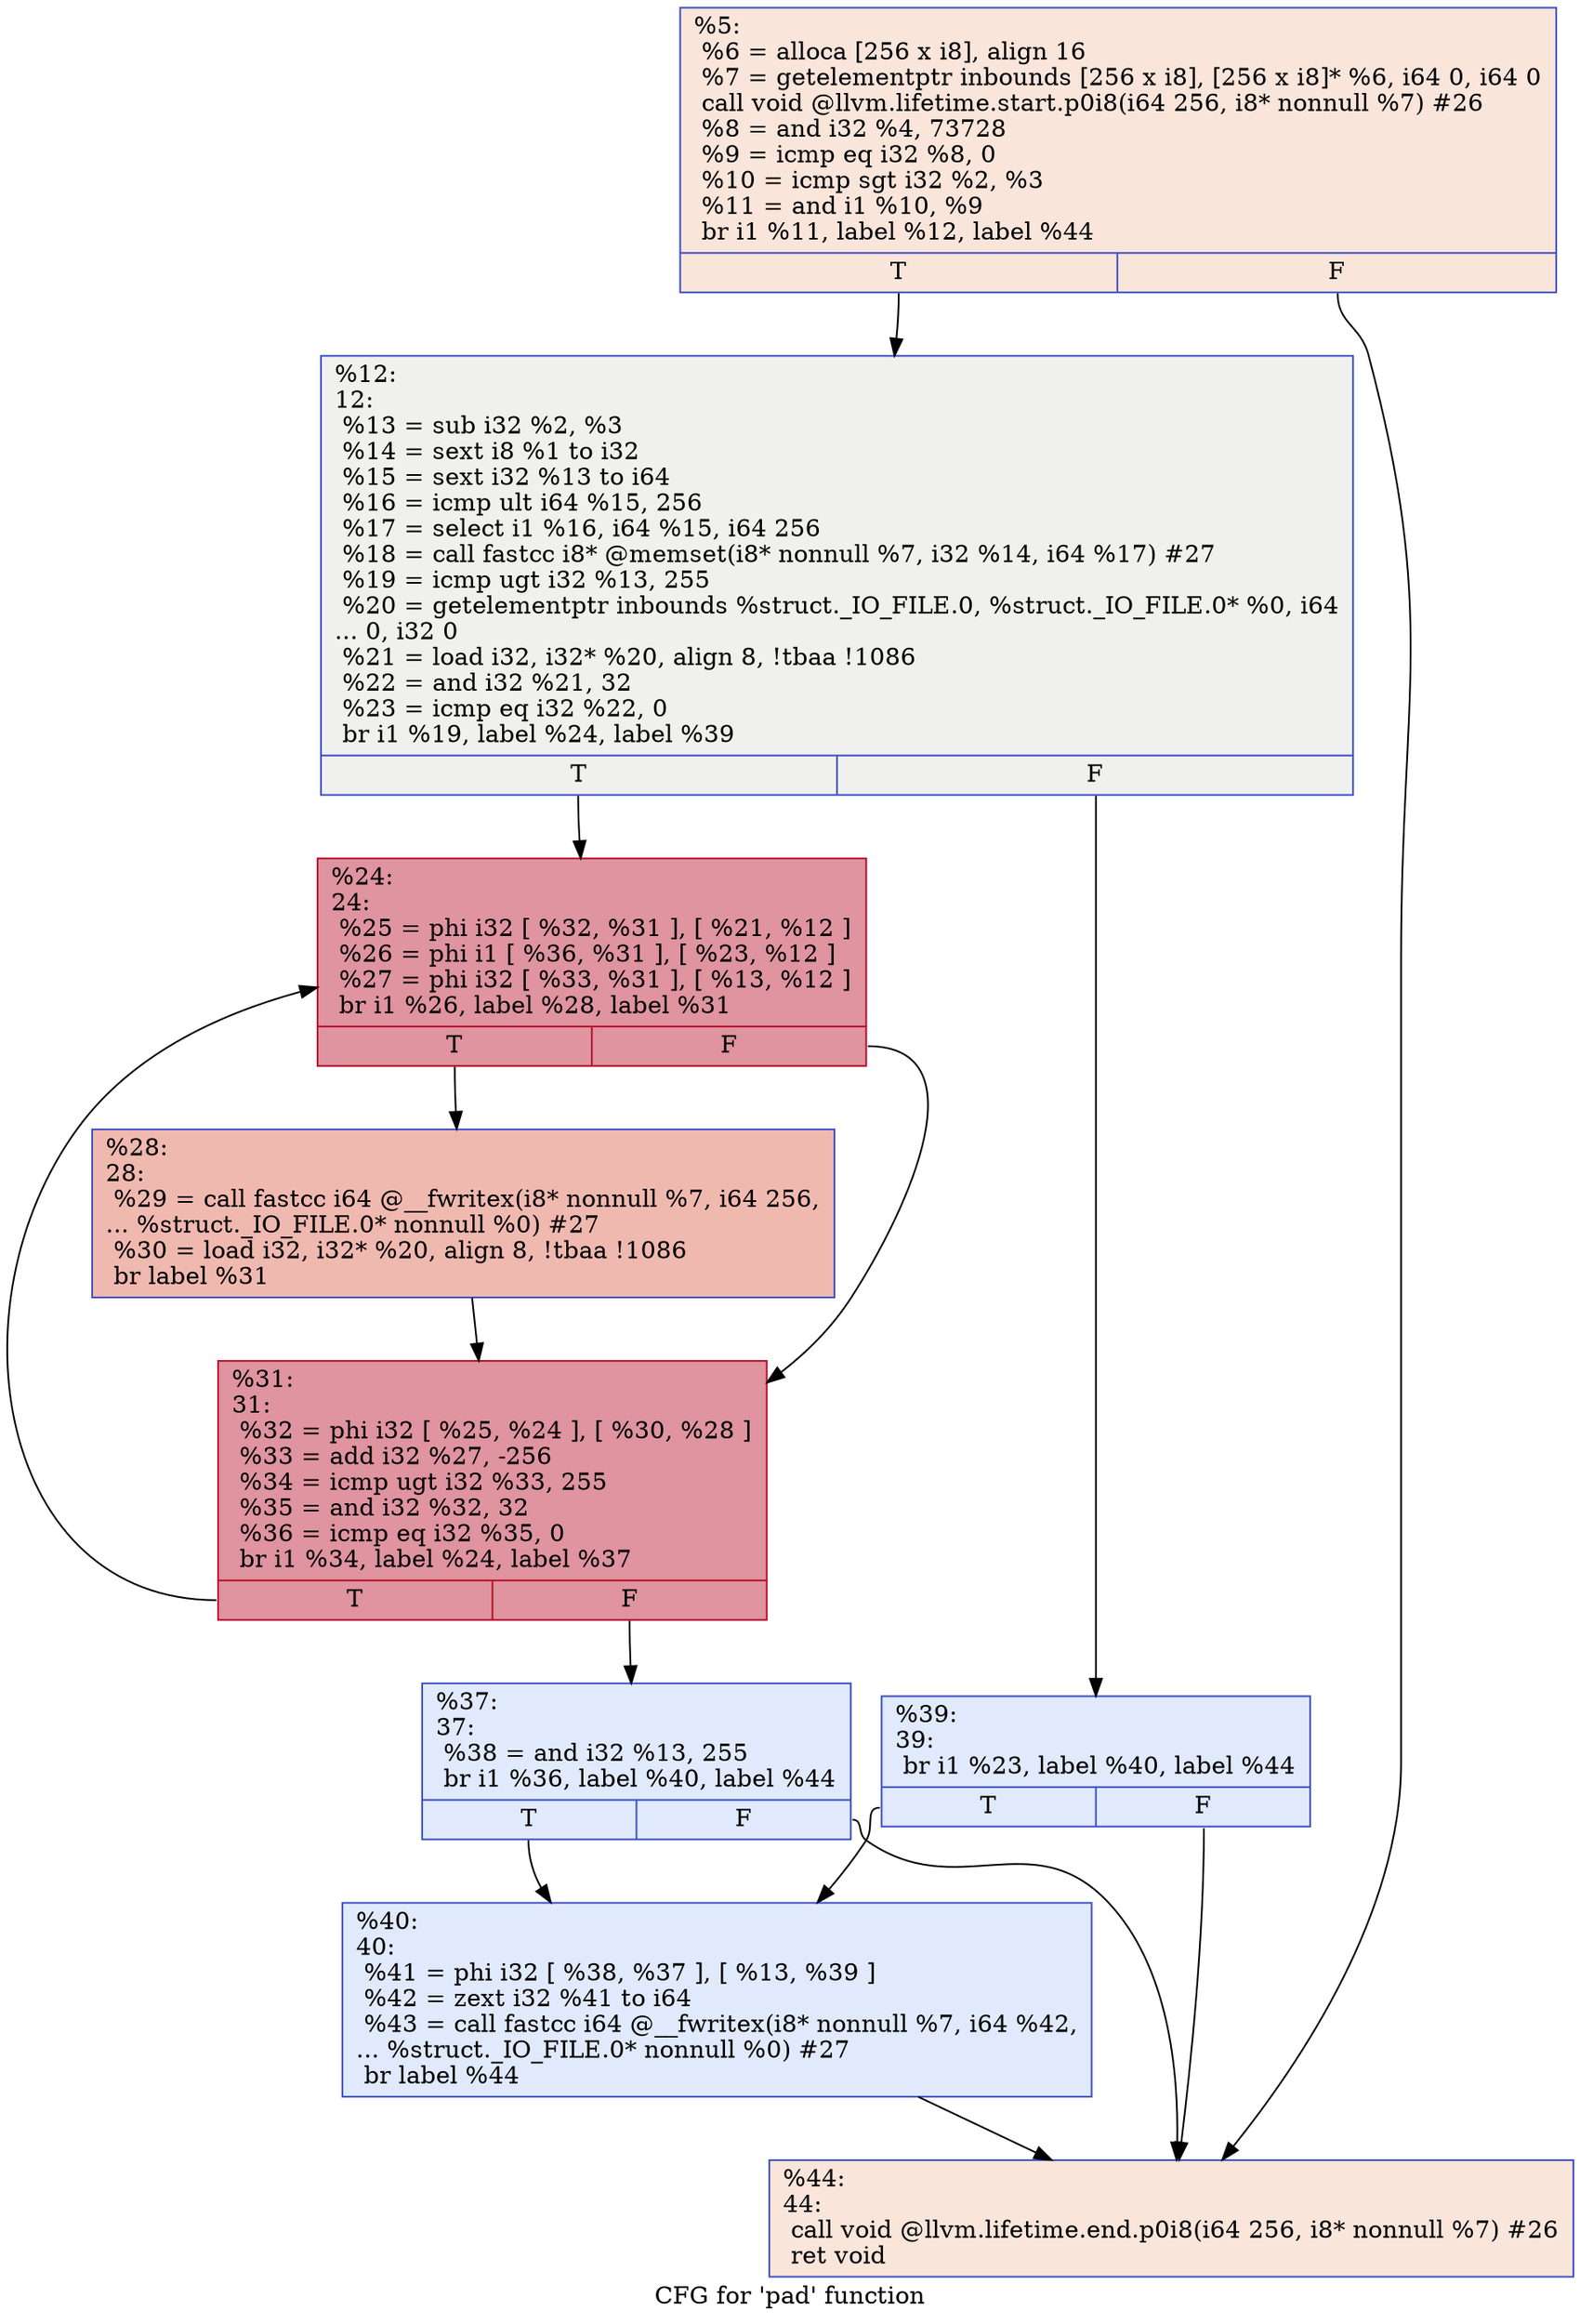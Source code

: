digraph "CFG for 'pad' function" {
	label="CFG for 'pad' function";

	Node0x16b2710 [shape=record,color="#3d50c3ff", style=filled, fillcolor="#f4c5ad70",label="{%5:\l  %6 = alloca [256 x i8], align 16\l  %7 = getelementptr inbounds [256 x i8], [256 x i8]* %6, i64 0, i64 0\l  call void @llvm.lifetime.start.p0i8(i64 256, i8* nonnull %7) #26\l  %8 = and i32 %4, 73728\l  %9 = icmp eq i32 %8, 0\l  %10 = icmp sgt i32 %2, %3\l  %11 = and i1 %10, %9\l  br i1 %11, label %12, label %44\l|{<s0>T|<s1>F}}"];
	Node0x16b2710:s0 -> Node0x16b2760;
	Node0x16b2710:s1 -> Node0x16b2990;
	Node0x16b2760 [shape=record,color="#3d50c3ff", style=filled, fillcolor="#dedcdb70",label="{%12:\l12:                                               \l  %13 = sub i32 %2, %3\l  %14 = sext i8 %1 to i32\l  %15 = sext i32 %13 to i64\l  %16 = icmp ult i64 %15, 256\l  %17 = select i1 %16, i64 %15, i64 256\l  %18 = call fastcc i8* @memset(i8* nonnull %7, i32 %14, i64 %17) #27\l  %19 = icmp ugt i32 %13, 255\l  %20 = getelementptr inbounds %struct._IO_FILE.0, %struct._IO_FILE.0* %0, i64\l... 0, i32 0\l  %21 = load i32, i32* %20, align 8, !tbaa !1086\l  %22 = and i32 %21, 32\l  %23 = icmp eq i32 %22, 0\l  br i1 %19, label %24, label %39\l|{<s0>T|<s1>F}}"];
	Node0x16b2760:s0 -> Node0x16b27b0;
	Node0x16b2760:s1 -> Node0x16b28f0;
	Node0x16b27b0 [shape=record,color="#b70d28ff", style=filled, fillcolor="#b70d2870",label="{%24:\l24:                                               \l  %25 = phi i32 [ %32, %31 ], [ %21, %12 ]\l  %26 = phi i1 [ %36, %31 ], [ %23, %12 ]\l  %27 = phi i32 [ %33, %31 ], [ %13, %12 ]\l  br i1 %26, label %28, label %31\l|{<s0>T|<s1>F}}"];
	Node0x16b27b0:s0 -> Node0x16b2800;
	Node0x16b27b0:s1 -> Node0x16b2850;
	Node0x16b2800 [shape=record,color="#3d50c3ff", style=filled, fillcolor="#de614d70",label="{%28:\l28:                                               \l  %29 = call fastcc i64 @__fwritex(i8* nonnull %7, i64 256,\l... %struct._IO_FILE.0* nonnull %0) #27\l  %30 = load i32, i32* %20, align 8, !tbaa !1086\l  br label %31\l}"];
	Node0x16b2800 -> Node0x16b2850;
	Node0x16b2850 [shape=record,color="#b70d28ff", style=filled, fillcolor="#b70d2870",label="{%31:\l31:                                               \l  %32 = phi i32 [ %25, %24 ], [ %30, %28 ]\l  %33 = add i32 %27, -256\l  %34 = icmp ugt i32 %33, 255\l  %35 = and i32 %32, 32\l  %36 = icmp eq i32 %35, 0\l  br i1 %34, label %24, label %37\l|{<s0>T|<s1>F}}"];
	Node0x16b2850:s0 -> Node0x16b27b0;
	Node0x16b2850:s1 -> Node0x16b28a0;
	Node0x16b28a0 [shape=record,color="#3d50c3ff", style=filled, fillcolor="#b9d0f970",label="{%37:\l37:                                               \l  %38 = and i32 %13, 255\l  br i1 %36, label %40, label %44\l|{<s0>T|<s1>F}}"];
	Node0x16b28a0:s0 -> Node0x16b2940;
	Node0x16b28a0:s1 -> Node0x16b2990;
	Node0x16b28f0 [shape=record,color="#3d50c3ff", style=filled, fillcolor="#b9d0f970",label="{%39:\l39:                                               \l  br i1 %23, label %40, label %44\l|{<s0>T|<s1>F}}"];
	Node0x16b28f0:s0 -> Node0x16b2940;
	Node0x16b28f0:s1 -> Node0x16b2990;
	Node0x16b2940 [shape=record,color="#3d50c3ff", style=filled, fillcolor="#b9d0f970",label="{%40:\l40:                                               \l  %41 = phi i32 [ %38, %37 ], [ %13, %39 ]\l  %42 = zext i32 %41 to i64\l  %43 = call fastcc i64 @__fwritex(i8* nonnull %7, i64 %42,\l... %struct._IO_FILE.0* nonnull %0) #27\l  br label %44\l}"];
	Node0x16b2940 -> Node0x16b2990;
	Node0x16b2990 [shape=record,color="#3d50c3ff", style=filled, fillcolor="#f4c5ad70",label="{%44:\l44:                                               \l  call void @llvm.lifetime.end.p0i8(i64 256, i8* nonnull %7) #26\l  ret void\l}"];
}
